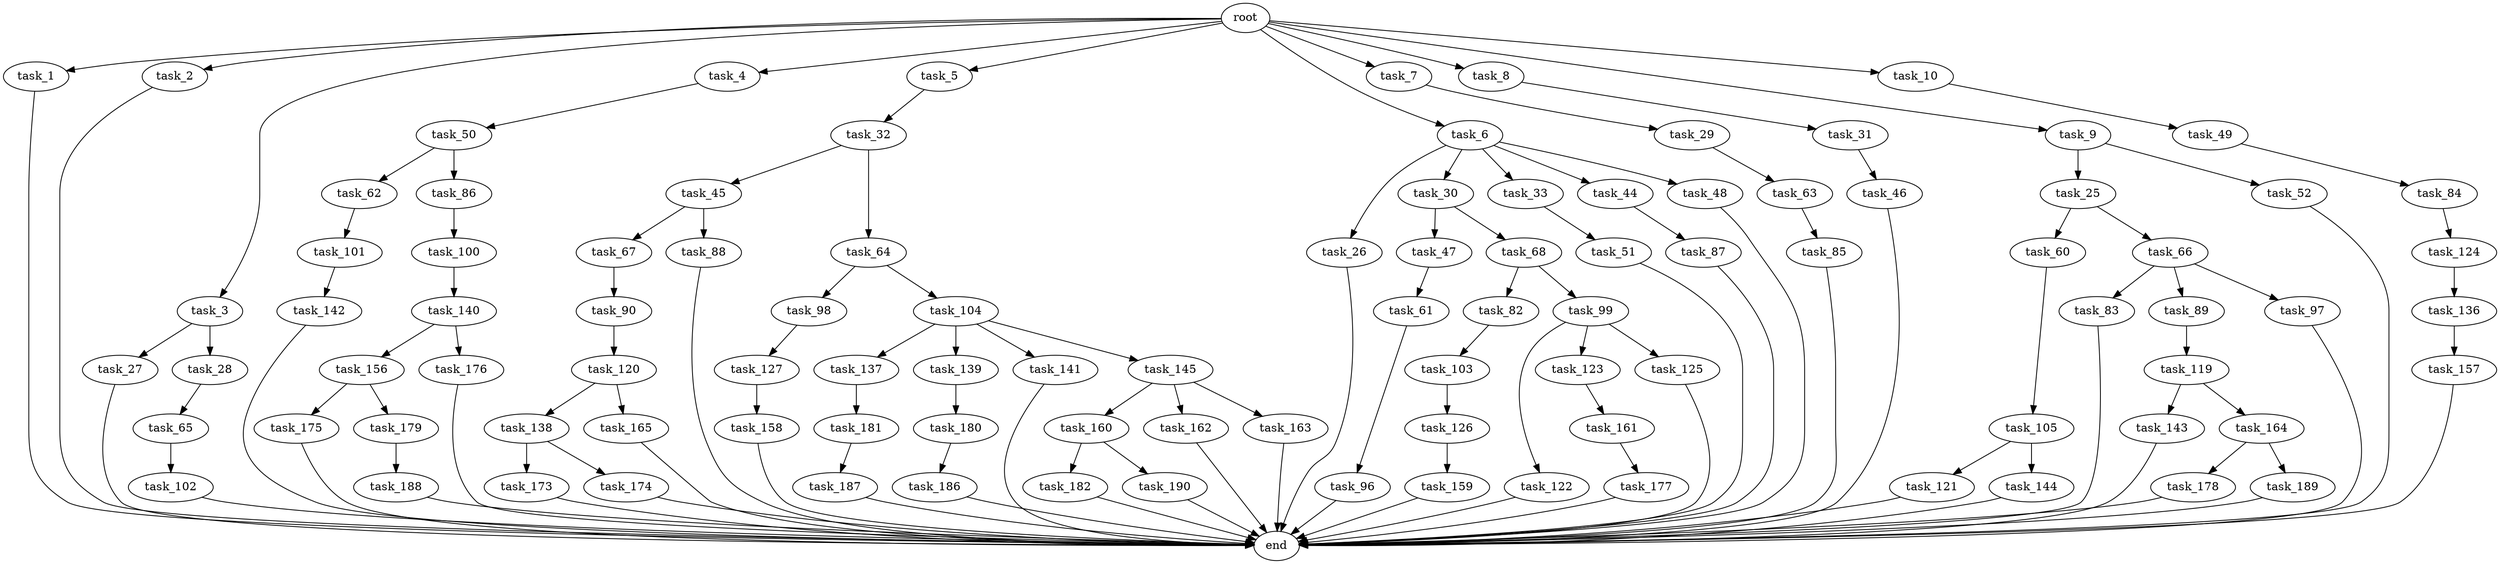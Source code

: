 digraph G {
  root [size="0.000000"];
  task_1 [size="102.400000"];
  task_2 [size="102.400000"];
  task_3 [size="102.400000"];
  task_4 [size="102.400000"];
  task_5 [size="102.400000"];
  task_6 [size="102.400000"];
  task_7 [size="102.400000"];
  task_8 [size="102.400000"];
  task_9 [size="102.400000"];
  task_10 [size="102.400000"];
  task_25 [size="85899345920.000000"];
  task_26 [size="21474836480.000000"];
  task_27 [size="21474836480.000000"];
  task_28 [size="21474836480.000000"];
  task_29 [size="7730941132.800000"];
  task_30 [size="21474836480.000000"];
  task_31 [size="30923764531.200001"];
  task_32 [size="42090679500.800003"];
  task_33 [size="21474836480.000000"];
  task_44 [size="21474836480.000000"];
  task_45 [size="13743895347.200001"];
  task_46 [size="54975581388.800003"];
  task_47 [size="21474836480.000000"];
  task_48 [size="21474836480.000000"];
  task_49 [size="85899345920.000000"];
  task_50 [size="69578470195.199997"];
  task_51 [size="42090679500.800003"];
  task_52 [size="85899345920.000000"];
  task_60 [size="3435973836.800000"];
  task_61 [size="54975581388.800003"];
  task_62 [size="3435973836.800000"];
  task_63 [size="3435973836.800000"];
  task_64 [size="13743895347.200001"];
  task_65 [size="13743895347.200001"];
  task_66 [size="3435973836.800000"];
  task_67 [size="21474836480.000000"];
  task_68 [size="21474836480.000000"];
  task_82 [size="7730941132.800000"];
  task_83 [size="54975581388.800003"];
  task_84 [size="69578470195.199997"];
  task_85 [size="69578470195.199997"];
  task_86 [size="3435973836.800000"];
  task_87 [size="42090679500.800003"];
  task_88 [size="21474836480.000000"];
  task_89 [size="54975581388.800003"];
  task_90 [size="3435973836.800000"];
  task_96 [size="85899345920.000000"];
  task_97 [size="54975581388.800003"];
  task_98 [size="54975581388.800003"];
  task_99 [size="7730941132.800000"];
  task_100 [size="7730941132.800000"];
  task_101 [size="69578470195.199997"];
  task_102 [size="85899345920.000000"];
  task_103 [size="21474836480.000000"];
  task_104 [size="54975581388.800003"];
  task_105 [size="54975581388.800003"];
  task_119 [size="7730941132.800000"];
  task_120 [size="3435973836.800000"];
  task_121 [size="69578470195.199997"];
  task_122 [size="42090679500.800003"];
  task_123 [size="42090679500.800003"];
  task_124 [size="54975581388.800003"];
  task_125 [size="42090679500.800003"];
  task_126 [size="3435973836.800000"];
  task_127 [size="85899345920.000000"];
  task_136 [size="13743895347.200001"];
  task_137 [size="30923764531.200001"];
  task_138 [size="7730941132.800000"];
  task_139 [size="30923764531.200001"];
  task_140 [size="85899345920.000000"];
  task_141 [size="30923764531.200001"];
  task_142 [size="21474836480.000000"];
  task_143 [size="54975581388.800003"];
  task_144 [size="69578470195.199997"];
  task_145 [size="30923764531.200001"];
  task_156 [size="7730941132.800000"];
  task_157 [size="85899345920.000000"];
  task_158 [size="7730941132.800000"];
  task_159 [size="13743895347.200001"];
  task_160 [size="54975581388.800003"];
  task_161 [size="69578470195.199997"];
  task_162 [size="54975581388.800003"];
  task_163 [size="54975581388.800003"];
  task_164 [size="54975581388.800003"];
  task_165 [size="7730941132.800000"];
  task_173 [size="7730941132.800000"];
  task_174 [size="7730941132.800000"];
  task_175 [size="42090679500.800003"];
  task_176 [size="7730941132.800000"];
  task_177 [size="7730941132.800000"];
  task_178 [size="85899345920.000000"];
  task_179 [size="42090679500.800003"];
  task_180 [size="69578470195.199997"];
  task_181 [size="30923764531.200001"];
  task_182 [size="85899345920.000000"];
  task_186 [size="7730941132.800000"];
  task_187 [size="54975581388.800003"];
  task_188 [size="42090679500.800003"];
  task_189 [size="85899345920.000000"];
  task_190 [size="85899345920.000000"];
  end [size="0.000000"];

  root -> task_1 [size="1.000000"];
  root -> task_2 [size="1.000000"];
  root -> task_3 [size="1.000000"];
  root -> task_4 [size="1.000000"];
  root -> task_5 [size="1.000000"];
  root -> task_6 [size="1.000000"];
  root -> task_7 [size="1.000000"];
  root -> task_8 [size="1.000000"];
  root -> task_9 [size="1.000000"];
  root -> task_10 [size="1.000000"];
  task_1 -> end [size="1.000000"];
  task_2 -> end [size="1.000000"];
  task_3 -> task_27 [size="209715200.000000"];
  task_3 -> task_28 [size="209715200.000000"];
  task_4 -> task_50 [size="679477248.000000"];
  task_5 -> task_32 [size="411041792.000000"];
  task_6 -> task_26 [size="209715200.000000"];
  task_6 -> task_30 [size="209715200.000000"];
  task_6 -> task_33 [size="209715200.000000"];
  task_6 -> task_44 [size="209715200.000000"];
  task_6 -> task_48 [size="209715200.000000"];
  task_7 -> task_29 [size="75497472.000000"];
  task_8 -> task_31 [size="301989888.000000"];
  task_9 -> task_25 [size="838860800.000000"];
  task_9 -> task_52 [size="838860800.000000"];
  task_10 -> task_49 [size="838860800.000000"];
  task_25 -> task_60 [size="33554432.000000"];
  task_25 -> task_66 [size="33554432.000000"];
  task_26 -> end [size="1.000000"];
  task_27 -> end [size="1.000000"];
  task_28 -> task_65 [size="134217728.000000"];
  task_29 -> task_63 [size="33554432.000000"];
  task_30 -> task_47 [size="209715200.000000"];
  task_30 -> task_68 [size="209715200.000000"];
  task_31 -> task_46 [size="536870912.000000"];
  task_32 -> task_45 [size="134217728.000000"];
  task_32 -> task_64 [size="134217728.000000"];
  task_33 -> task_51 [size="411041792.000000"];
  task_44 -> task_87 [size="411041792.000000"];
  task_45 -> task_67 [size="209715200.000000"];
  task_45 -> task_88 [size="209715200.000000"];
  task_46 -> end [size="1.000000"];
  task_47 -> task_61 [size="536870912.000000"];
  task_48 -> end [size="1.000000"];
  task_49 -> task_84 [size="679477248.000000"];
  task_50 -> task_62 [size="33554432.000000"];
  task_50 -> task_86 [size="33554432.000000"];
  task_51 -> end [size="1.000000"];
  task_52 -> end [size="1.000000"];
  task_60 -> task_105 [size="536870912.000000"];
  task_61 -> task_96 [size="838860800.000000"];
  task_62 -> task_101 [size="679477248.000000"];
  task_63 -> task_85 [size="679477248.000000"];
  task_64 -> task_98 [size="536870912.000000"];
  task_64 -> task_104 [size="536870912.000000"];
  task_65 -> task_102 [size="838860800.000000"];
  task_66 -> task_83 [size="536870912.000000"];
  task_66 -> task_89 [size="536870912.000000"];
  task_66 -> task_97 [size="536870912.000000"];
  task_67 -> task_90 [size="33554432.000000"];
  task_68 -> task_82 [size="75497472.000000"];
  task_68 -> task_99 [size="75497472.000000"];
  task_82 -> task_103 [size="209715200.000000"];
  task_83 -> end [size="1.000000"];
  task_84 -> task_124 [size="536870912.000000"];
  task_85 -> end [size="1.000000"];
  task_86 -> task_100 [size="75497472.000000"];
  task_87 -> end [size="1.000000"];
  task_88 -> end [size="1.000000"];
  task_89 -> task_119 [size="75497472.000000"];
  task_90 -> task_120 [size="33554432.000000"];
  task_96 -> end [size="1.000000"];
  task_97 -> end [size="1.000000"];
  task_98 -> task_127 [size="838860800.000000"];
  task_99 -> task_122 [size="411041792.000000"];
  task_99 -> task_123 [size="411041792.000000"];
  task_99 -> task_125 [size="411041792.000000"];
  task_100 -> task_140 [size="838860800.000000"];
  task_101 -> task_142 [size="209715200.000000"];
  task_102 -> end [size="1.000000"];
  task_103 -> task_126 [size="33554432.000000"];
  task_104 -> task_137 [size="301989888.000000"];
  task_104 -> task_139 [size="301989888.000000"];
  task_104 -> task_141 [size="301989888.000000"];
  task_104 -> task_145 [size="301989888.000000"];
  task_105 -> task_121 [size="679477248.000000"];
  task_105 -> task_144 [size="679477248.000000"];
  task_119 -> task_143 [size="536870912.000000"];
  task_119 -> task_164 [size="536870912.000000"];
  task_120 -> task_138 [size="75497472.000000"];
  task_120 -> task_165 [size="75497472.000000"];
  task_121 -> end [size="1.000000"];
  task_122 -> end [size="1.000000"];
  task_123 -> task_161 [size="679477248.000000"];
  task_124 -> task_136 [size="134217728.000000"];
  task_125 -> end [size="1.000000"];
  task_126 -> task_159 [size="134217728.000000"];
  task_127 -> task_158 [size="75497472.000000"];
  task_136 -> task_157 [size="838860800.000000"];
  task_137 -> task_181 [size="301989888.000000"];
  task_138 -> task_173 [size="75497472.000000"];
  task_138 -> task_174 [size="75497472.000000"];
  task_139 -> task_180 [size="679477248.000000"];
  task_140 -> task_156 [size="75497472.000000"];
  task_140 -> task_176 [size="75497472.000000"];
  task_141 -> end [size="1.000000"];
  task_142 -> end [size="1.000000"];
  task_143 -> end [size="1.000000"];
  task_144 -> end [size="1.000000"];
  task_145 -> task_160 [size="536870912.000000"];
  task_145 -> task_162 [size="536870912.000000"];
  task_145 -> task_163 [size="536870912.000000"];
  task_156 -> task_175 [size="411041792.000000"];
  task_156 -> task_179 [size="411041792.000000"];
  task_157 -> end [size="1.000000"];
  task_158 -> end [size="1.000000"];
  task_159 -> end [size="1.000000"];
  task_160 -> task_182 [size="838860800.000000"];
  task_160 -> task_190 [size="838860800.000000"];
  task_161 -> task_177 [size="75497472.000000"];
  task_162 -> end [size="1.000000"];
  task_163 -> end [size="1.000000"];
  task_164 -> task_178 [size="838860800.000000"];
  task_164 -> task_189 [size="838860800.000000"];
  task_165 -> end [size="1.000000"];
  task_173 -> end [size="1.000000"];
  task_174 -> end [size="1.000000"];
  task_175 -> end [size="1.000000"];
  task_176 -> end [size="1.000000"];
  task_177 -> end [size="1.000000"];
  task_178 -> end [size="1.000000"];
  task_179 -> task_188 [size="411041792.000000"];
  task_180 -> task_186 [size="75497472.000000"];
  task_181 -> task_187 [size="536870912.000000"];
  task_182 -> end [size="1.000000"];
  task_186 -> end [size="1.000000"];
  task_187 -> end [size="1.000000"];
  task_188 -> end [size="1.000000"];
  task_189 -> end [size="1.000000"];
  task_190 -> end [size="1.000000"];
}
